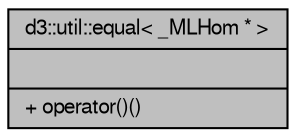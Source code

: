 digraph "d3::util::equal&lt; _MLHom * &gt;"
{
  edge [fontname="FreeSans",fontsize="10",labelfontname="FreeSans",labelfontsize="10"];
  node [fontname="FreeSans",fontsize="10",shape=record];
  Node1 [label="{d3::util::equal\< _MLHom * \>\n||+ operator()()\l}",height=0.2,width=0.4,color="black", fillcolor="grey75", style="filled" fontcolor="black"];
}
